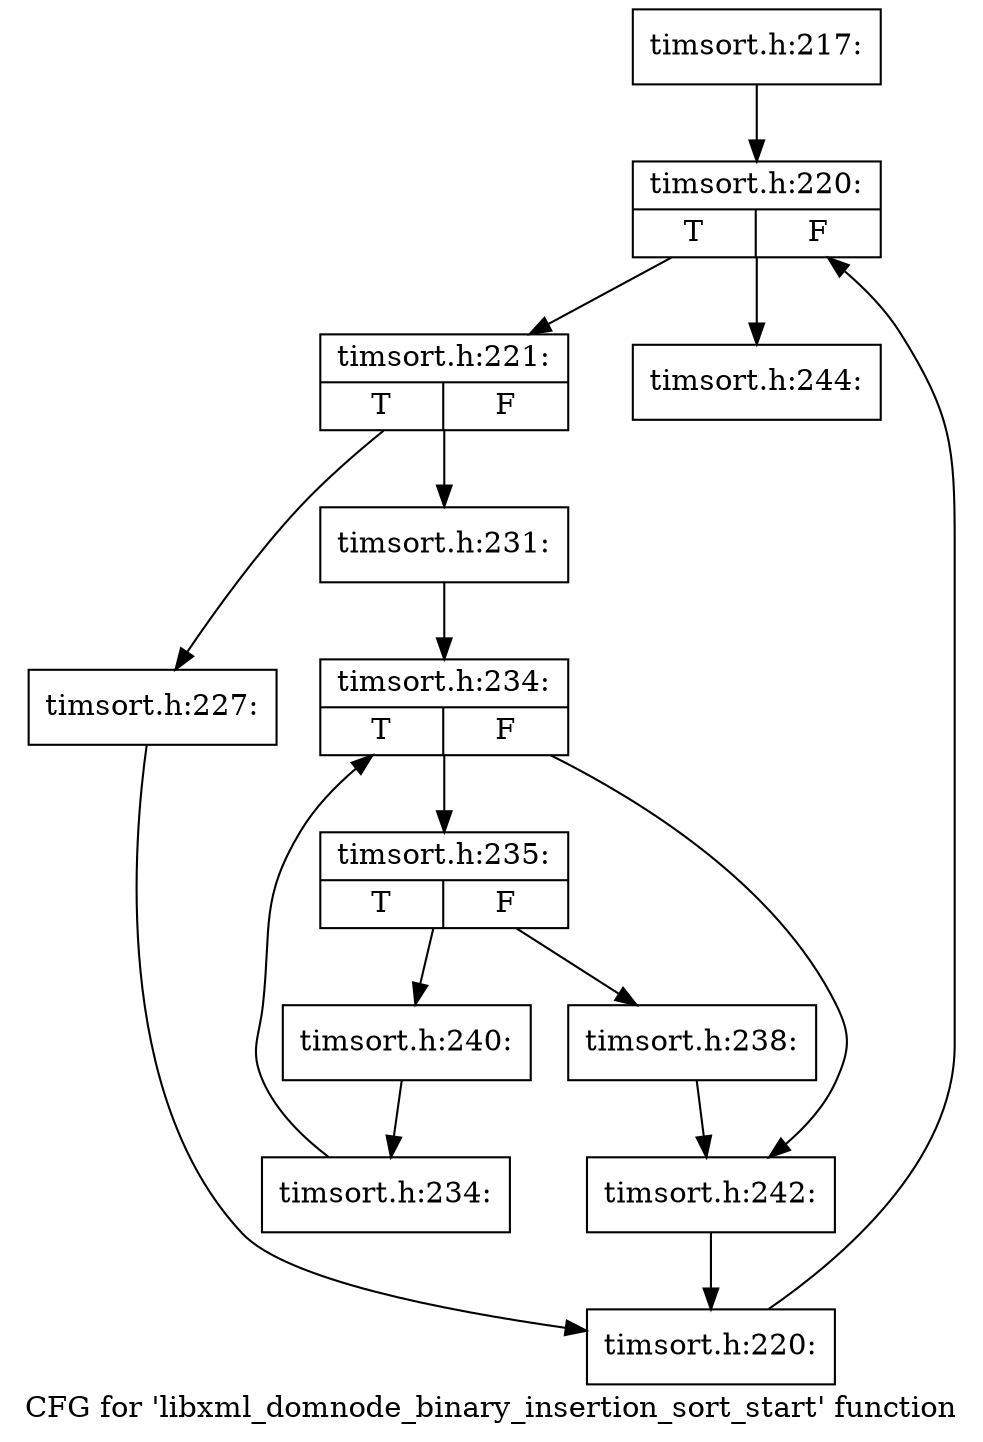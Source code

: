 digraph "CFG for 'libxml_domnode_binary_insertion_sort_start' function" {
	label="CFG for 'libxml_domnode_binary_insertion_sort_start' function";

	Node0x55e6b2a03a50 [shape=record,label="{timsort.h:217:}"];
	Node0x55e6b2a03a50 -> Node0x55e6b2a0ba00;
	Node0x55e6b2a0ba00 [shape=record,label="{timsort.h:220:|{<s0>T|<s1>F}}"];
	Node0x55e6b2a0ba00 -> Node0x55e6b2a0bce0;
	Node0x55e6b2a0ba00 -> Node0x55e6b2a0b800;
	Node0x55e6b2a0bce0 [shape=record,label="{timsort.h:221:|{<s0>T|<s1>F}}"];
	Node0x55e6b2a0bce0 -> Node0x55e6b2a0c7a0;
	Node0x55e6b2a0bce0 -> Node0x55e6b2a0c7f0;
	Node0x55e6b2a0c7a0 [shape=record,label="{timsort.h:227:}"];
	Node0x55e6b2a0c7a0 -> Node0x55e6b2a0bc50;
	Node0x55e6b2a0c7f0 [shape=record,label="{timsort.h:231:}"];
	Node0x55e6b2a0c7f0 -> Node0x55e6b2a0e160;
	Node0x55e6b2a0e160 [shape=record,label="{timsort.h:234:|{<s0>T|<s1>F}}"];
	Node0x55e6b2a0e160 -> Node0x55e6b2a0e440;
	Node0x55e6b2a0e160 -> Node0x55e6b2a0df20;
	Node0x55e6b2a0e440 [shape=record,label="{timsort.h:235:|{<s0>T|<s1>F}}"];
	Node0x55e6b2a0e440 -> Node0x55e6b2a0ebc0;
	Node0x55e6b2a0e440 -> Node0x55e6b2a0ec10;
	Node0x55e6b2a0ebc0 [shape=record,label="{timsort.h:238:}"];
	Node0x55e6b2a0ebc0 -> Node0x55e6b2a0df20;
	Node0x55e6b2a0ec10 [shape=record,label="{timsort.h:240:}"];
	Node0x55e6b2a0ec10 -> Node0x55e6b2a0e3b0;
	Node0x55e6b2a0e3b0 [shape=record,label="{timsort.h:234:}"];
	Node0x55e6b2a0e3b0 -> Node0x55e6b2a0e160;
	Node0x55e6b2a0df20 [shape=record,label="{timsort.h:242:}"];
	Node0x55e6b2a0df20 -> Node0x55e6b2a0bc50;
	Node0x55e6b2a0bc50 [shape=record,label="{timsort.h:220:}"];
	Node0x55e6b2a0bc50 -> Node0x55e6b2a0ba00;
	Node0x55e6b2a0b800 [shape=record,label="{timsort.h:244:}"];
}
